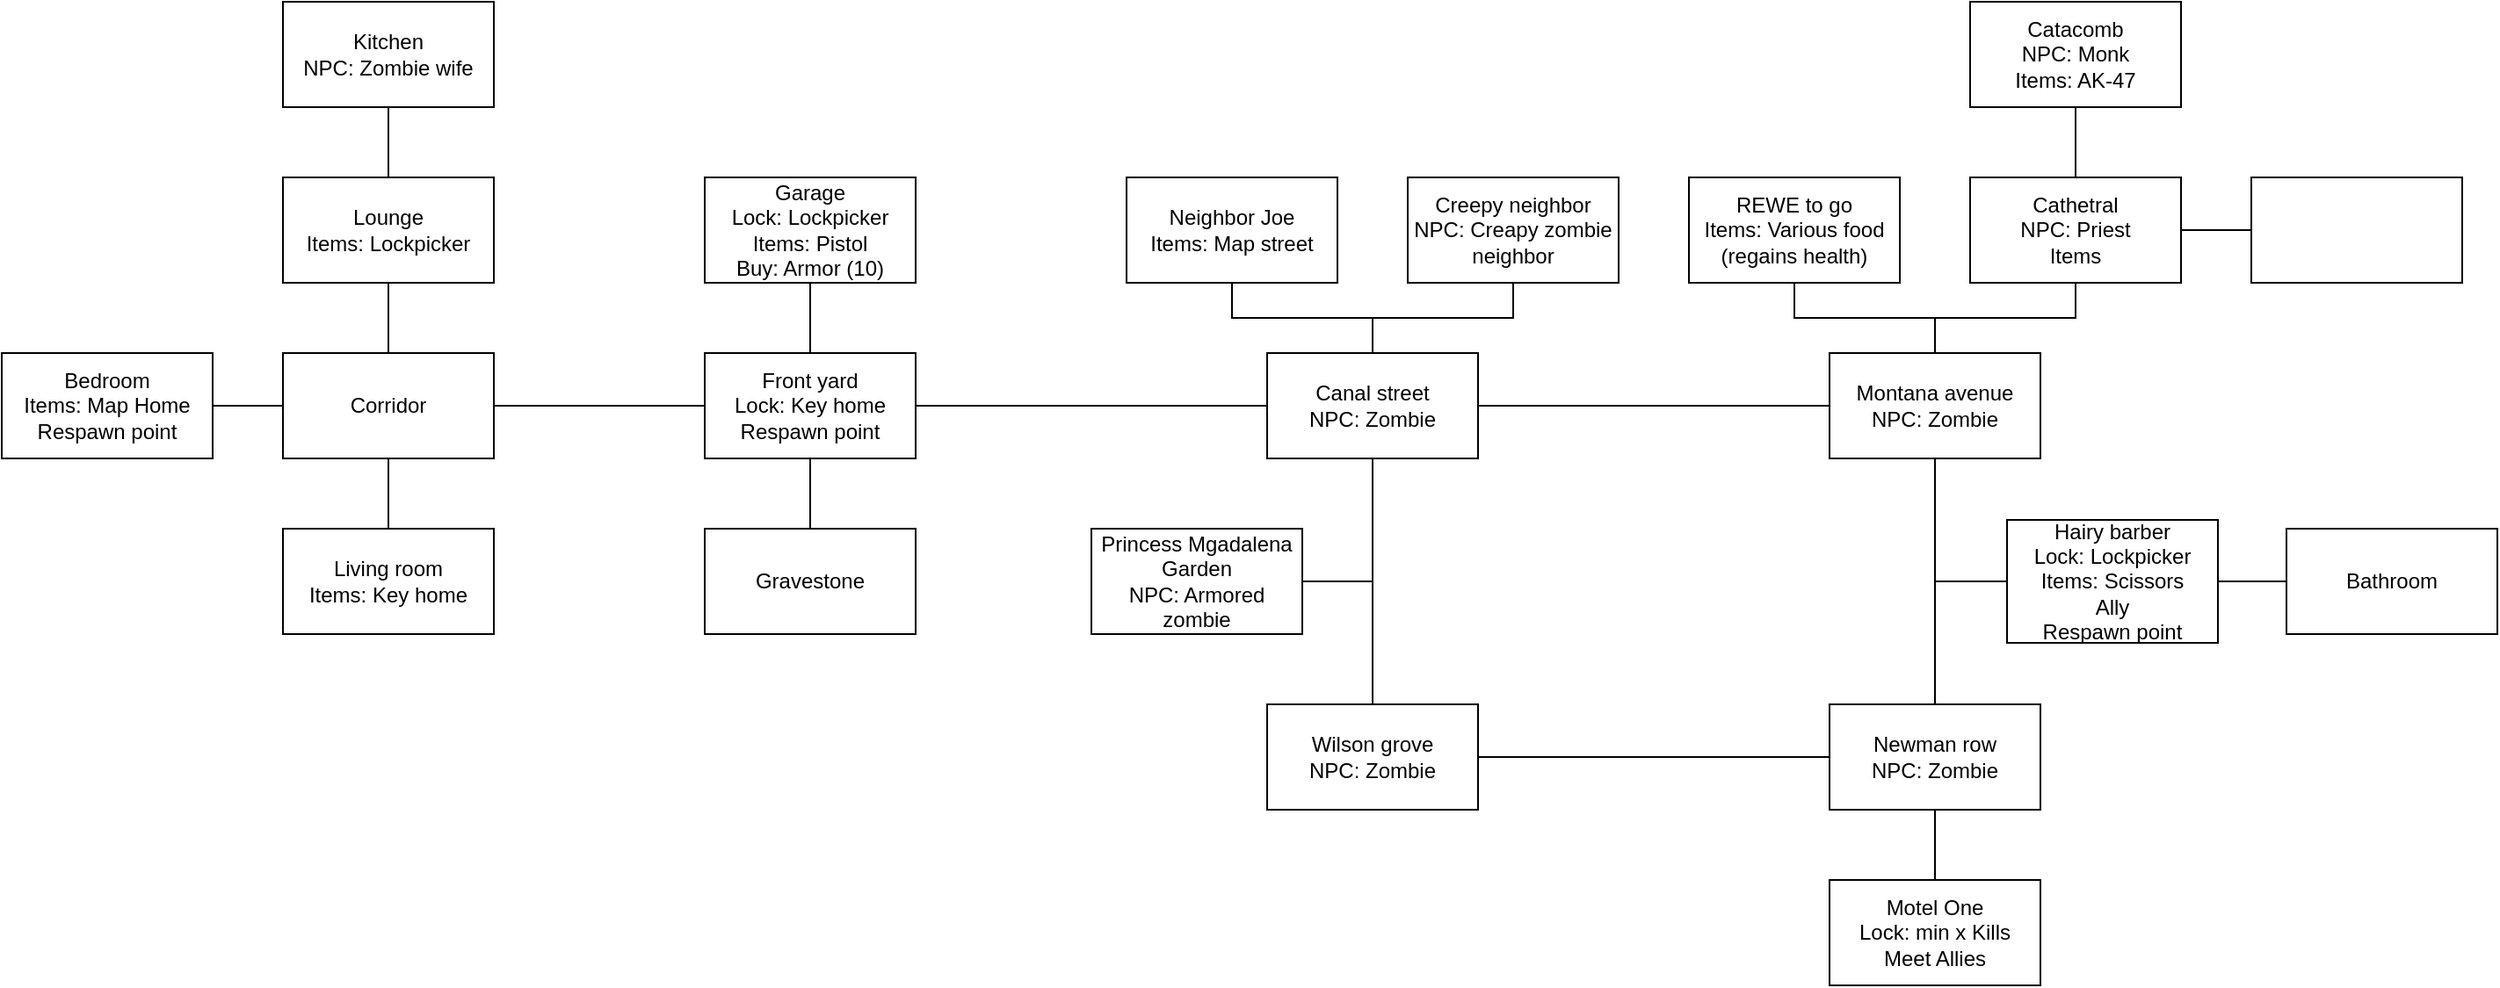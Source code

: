 <mxfile version="17.4.5" type="github">
  <diagram id="3-r2Yq1EkMLdfT2Eu1Ij" name="Page-1">
    <mxGraphModel dx="916" dy="744" grid="1" gridSize="10" guides="1" tooltips="1" connect="1" arrows="1" fold="1" page="1" pageScale="1" pageWidth="827" pageHeight="1169" math="0" shadow="0">
      <root>
        <mxCell id="0" />
        <mxCell id="1" parent="0" />
        <mxCell id="QgcJuCtuCY2u2TaKuLJd-7" style="edgeStyle=orthogonalEdgeStyle;rounded=0;orthogonalLoop=1;jettySize=auto;html=1;entryX=0;entryY=0.5;entryDx=0;entryDy=0;endArrow=none;endFill=0;" parent="1" source="QgcJuCtuCY2u2TaKuLJd-3" target="QgcJuCtuCY2u2TaKuLJd-6" edge="1">
          <mxGeometry relative="1" as="geometry" />
        </mxCell>
        <mxCell id="QgcJuCtuCY2u2TaKuLJd-3" value="&lt;div&gt;Bedroom&lt;/div&gt;&lt;div&gt;Items: Map Home&lt;br&gt;&lt;/div&gt;&lt;div&gt;Respawn point&lt;br&gt;&lt;/div&gt;" style="rounded=0;whiteSpace=wrap;html=1;" parent="1" vertex="1">
          <mxGeometry x="40" y="240" width="120" height="60" as="geometry" />
        </mxCell>
        <mxCell id="QgcJuCtuCY2u2TaKuLJd-4" value="&lt;div&gt;Kitchen&lt;/div&gt;&lt;div&gt;NPC: Zombie wife&lt;br&gt;&lt;/div&gt;" style="rounded=0;whiteSpace=wrap;html=1;" parent="1" vertex="1">
          <mxGeometry x="200" y="40" width="120" height="60" as="geometry" />
        </mxCell>
        <mxCell id="QgcJuCtuCY2u2TaKuLJd-9" style="edgeStyle=orthogonalEdgeStyle;rounded=0;orthogonalLoop=1;jettySize=auto;html=1;entryX=0.5;entryY=1;entryDx=0;entryDy=0;endArrow=none;endFill=0;" parent="1" source="QgcJuCtuCY2u2TaKuLJd-5" target="QgcJuCtuCY2u2TaKuLJd-4" edge="1">
          <mxGeometry relative="1" as="geometry" />
        </mxCell>
        <mxCell id="QgcJuCtuCY2u2TaKuLJd-5" value="&lt;div&gt;Lounge&lt;/div&gt;&lt;div&gt;Items: Lockpicker&lt;br&gt;&lt;/div&gt;" style="rounded=0;whiteSpace=wrap;html=1;" parent="1" vertex="1">
          <mxGeometry x="200" y="140" width="120" height="60" as="geometry" />
        </mxCell>
        <mxCell id="QgcJuCtuCY2u2TaKuLJd-8" style="edgeStyle=orthogonalEdgeStyle;rounded=0;orthogonalLoop=1;jettySize=auto;html=1;entryX=0.5;entryY=1;entryDx=0;entryDy=0;endArrow=none;endFill=0;" parent="1" source="QgcJuCtuCY2u2TaKuLJd-6" target="QgcJuCtuCY2u2TaKuLJd-5" edge="1">
          <mxGeometry relative="1" as="geometry" />
        </mxCell>
        <mxCell id="QgcJuCtuCY2u2TaKuLJd-11" style="edgeStyle=orthogonalEdgeStyle;rounded=0;orthogonalLoop=1;jettySize=auto;html=1;entryX=0.5;entryY=0;entryDx=0;entryDy=0;endArrow=none;endFill=0;" parent="1" source="QgcJuCtuCY2u2TaKuLJd-6" target="QgcJuCtuCY2u2TaKuLJd-10" edge="1">
          <mxGeometry relative="1" as="geometry">
            <Array as="points">
              <mxPoint x="260" y="340" />
              <mxPoint x="260" y="340" />
            </Array>
          </mxGeometry>
        </mxCell>
        <mxCell id="QgcJuCtuCY2u2TaKuLJd-13" style="edgeStyle=orthogonalEdgeStyle;rounded=0;orthogonalLoop=1;jettySize=auto;html=1;entryX=0;entryY=0.5;entryDx=0;entryDy=0;endArrow=none;endFill=0;" parent="1" source="QgcJuCtuCY2u2TaKuLJd-6" target="QgcJuCtuCY2u2TaKuLJd-12" edge="1">
          <mxGeometry relative="1" as="geometry" />
        </mxCell>
        <mxCell id="QgcJuCtuCY2u2TaKuLJd-6" value="Corridor" style="rounded=0;whiteSpace=wrap;html=1;" parent="1" vertex="1">
          <mxGeometry x="200" y="240" width="120" height="60" as="geometry" />
        </mxCell>
        <mxCell id="QgcJuCtuCY2u2TaKuLJd-10" value="&lt;div&gt;Living room&lt;/div&gt;&lt;div&gt;Items: Key home&lt;br&gt;&lt;/div&gt;" style="rounded=0;whiteSpace=wrap;html=1;" parent="1" vertex="1">
          <mxGeometry x="200" y="340" width="120" height="60" as="geometry" />
        </mxCell>
        <mxCell id="QgcJuCtuCY2u2TaKuLJd-15" style="edgeStyle=orthogonalEdgeStyle;rounded=0;orthogonalLoop=1;jettySize=auto;html=1;entryX=0.5;entryY=1;entryDx=0;entryDy=0;endArrow=none;endFill=0;" parent="1" source="QgcJuCtuCY2u2TaKuLJd-12" target="QgcJuCtuCY2u2TaKuLJd-14" edge="1">
          <mxGeometry relative="1" as="geometry" />
        </mxCell>
        <mxCell id="QgcJuCtuCY2u2TaKuLJd-17" style="edgeStyle=orthogonalEdgeStyle;rounded=0;orthogonalLoop=1;jettySize=auto;html=1;entryX=0.5;entryY=0;entryDx=0;entryDy=0;endArrow=none;endFill=0;" parent="1" source="QgcJuCtuCY2u2TaKuLJd-12" target="QgcJuCtuCY2u2TaKuLJd-16" edge="1">
          <mxGeometry relative="1" as="geometry" />
        </mxCell>
        <mxCell id="QgcJuCtuCY2u2TaKuLJd-19" style="edgeStyle=orthogonalEdgeStyle;rounded=0;orthogonalLoop=1;jettySize=auto;html=1;entryX=0;entryY=0.5;entryDx=0;entryDy=0;endArrow=none;endFill=0;" parent="1" source="QgcJuCtuCY2u2TaKuLJd-12" target="QgcJuCtuCY2u2TaKuLJd-18" edge="1">
          <mxGeometry relative="1" as="geometry" />
        </mxCell>
        <mxCell id="QgcJuCtuCY2u2TaKuLJd-12" value="&lt;div&gt;Front yard&lt;/div&gt;&lt;div&gt;Lock: Key home&lt;/div&gt;Respawn point" style="rounded=0;whiteSpace=wrap;html=1;" parent="1" vertex="1">
          <mxGeometry x="440" y="240" width="120" height="60" as="geometry" />
        </mxCell>
        <mxCell id="QgcJuCtuCY2u2TaKuLJd-14" value="&lt;div&gt;Garage&lt;/div&gt;&lt;div&gt;Lock: Lockpicker&lt;br&gt;&lt;/div&gt;&lt;div&gt;Items: Pistol&lt;br&gt;&lt;/div&gt;&lt;div&gt;Buy: Armor (10)&lt;br&gt;&lt;/div&gt;" style="rounded=0;whiteSpace=wrap;html=1;" parent="1" vertex="1">
          <mxGeometry x="440" y="140" width="120" height="60" as="geometry" />
        </mxCell>
        <mxCell id="QgcJuCtuCY2u2TaKuLJd-16" value="Gravestone" style="rounded=0;whiteSpace=wrap;html=1;" parent="1" vertex="1">
          <mxGeometry x="440" y="340" width="120" height="60" as="geometry" />
        </mxCell>
        <mxCell id="QgcJuCtuCY2u2TaKuLJd-21" style="edgeStyle=orthogonalEdgeStyle;rounded=0;orthogonalLoop=1;jettySize=auto;html=1;entryX=0.5;entryY=1;entryDx=0;entryDy=0;endArrow=none;endFill=0;" parent="1" source="QgcJuCtuCY2u2TaKuLJd-18" target="QgcJuCtuCY2u2TaKuLJd-20" edge="1">
          <mxGeometry relative="1" as="geometry" />
        </mxCell>
        <mxCell id="uyamcqGPg6rspYpmBii--2" style="edgeStyle=orthogonalEdgeStyle;rounded=0;orthogonalLoop=1;jettySize=auto;html=1;entryX=1;entryY=0.5;entryDx=0;entryDy=0;endArrow=none;endFill=0;" parent="1" source="QgcJuCtuCY2u2TaKuLJd-18" target="uyamcqGPg6rspYpmBii--1" edge="1">
          <mxGeometry relative="1" as="geometry" />
        </mxCell>
        <mxCell id="uyamcqGPg6rspYpmBii--5" style="edgeStyle=orthogonalEdgeStyle;rounded=0;orthogonalLoop=1;jettySize=auto;html=1;entryX=0.5;entryY=1;entryDx=0;entryDy=0;endArrow=none;endFill=0;" parent="1" source="QgcJuCtuCY2u2TaKuLJd-18" target="uyamcqGPg6rspYpmBii--4" edge="1">
          <mxGeometry relative="1" as="geometry" />
        </mxCell>
        <mxCell id="uyamcqGPg6rspYpmBii--6" style="edgeStyle=orthogonalEdgeStyle;rounded=0;orthogonalLoop=1;jettySize=auto;html=1;entryX=0;entryY=0.5;entryDx=0;entryDy=0;endArrow=none;endFill=0;" parent="1" source="QgcJuCtuCY2u2TaKuLJd-18" target="uyamcqGPg6rspYpmBii--3" edge="1">
          <mxGeometry relative="1" as="geometry" />
        </mxCell>
        <mxCell id="T5PmmsMg059Y0qM3ibLW-8" style="edgeStyle=orthogonalEdgeStyle;rounded=0;orthogonalLoop=1;jettySize=auto;html=1;entryX=0.5;entryY=0;entryDx=0;entryDy=0;endArrow=none;endFill=0;" edge="1" parent="1" source="QgcJuCtuCY2u2TaKuLJd-18" target="T5PmmsMg059Y0qM3ibLW-7">
          <mxGeometry relative="1" as="geometry" />
        </mxCell>
        <mxCell id="QgcJuCtuCY2u2TaKuLJd-18" value="&lt;div&gt;Canal street&lt;br&gt;&lt;/div&gt;NPC: Zombie" style="rounded=0;whiteSpace=wrap;html=1;" parent="1" vertex="1">
          <mxGeometry x="760" y="240" width="120" height="60" as="geometry" />
        </mxCell>
        <mxCell id="QgcJuCtuCY2u2TaKuLJd-20" value="&lt;div&gt;Neighbor Joe&lt;br&gt;&lt;/div&gt;Items: Map street" style="rounded=0;whiteSpace=wrap;html=1;" parent="1" vertex="1">
          <mxGeometry x="680" y="140" width="120" height="60" as="geometry" />
        </mxCell>
        <mxCell id="uyamcqGPg6rspYpmBii--1" value="&lt;div&gt;Princess Mgadalena Garden&lt;/div&gt;&lt;div&gt;NPC: Armored zombie&lt;br&gt;&lt;/div&gt;" style="rounded=0;whiteSpace=wrap;html=1;" parent="1" vertex="1">
          <mxGeometry x="660" y="340" width="120" height="60" as="geometry" />
        </mxCell>
        <mxCell id="1R7nhX6g1NE3NOyLdp_M-2" style="edgeStyle=orthogonalEdgeStyle;rounded=0;orthogonalLoop=1;jettySize=auto;html=1;entryX=0;entryY=0.5;entryDx=0;entryDy=0;endArrow=none;endFill=0;" parent="1" source="uyamcqGPg6rspYpmBii--3" target="1R7nhX6g1NE3NOyLdp_M-1" edge="1">
          <mxGeometry relative="1" as="geometry" />
        </mxCell>
        <mxCell id="T5PmmsMg059Y0qM3ibLW-2" style="edgeStyle=orthogonalEdgeStyle;rounded=0;orthogonalLoop=1;jettySize=auto;html=1;entryX=0.5;entryY=1;entryDx=0;entryDy=0;endArrow=none;endFill=0;" edge="1" parent="1" source="uyamcqGPg6rspYpmBii--3" target="T5PmmsMg059Y0qM3ibLW-1">
          <mxGeometry relative="1" as="geometry" />
        </mxCell>
        <mxCell id="T5PmmsMg059Y0qM3ibLW-4" style="edgeStyle=orthogonalEdgeStyle;rounded=0;orthogonalLoop=1;jettySize=auto;html=1;entryX=0.5;entryY=1;entryDx=0;entryDy=0;endArrow=none;endFill=0;" edge="1" parent="1" source="uyamcqGPg6rspYpmBii--3" target="T5PmmsMg059Y0qM3ibLW-3">
          <mxGeometry relative="1" as="geometry" />
        </mxCell>
        <mxCell id="T5PmmsMg059Y0qM3ibLW-6" style="edgeStyle=orthogonalEdgeStyle;rounded=0;orthogonalLoop=1;jettySize=auto;html=1;entryX=0.5;entryY=0;entryDx=0;entryDy=0;endArrow=none;endFill=0;" edge="1" parent="1" source="uyamcqGPg6rspYpmBii--3" target="T5PmmsMg059Y0qM3ibLW-5">
          <mxGeometry relative="1" as="geometry" />
        </mxCell>
        <mxCell id="uyamcqGPg6rspYpmBii--3" value="&lt;div&gt;&lt;span itemprop=&quot;text&quot;&gt;Montana avenue&lt;/span&gt;&lt;/div&gt;NPC: Zombie" style="rounded=0;whiteSpace=wrap;html=1;" parent="1" vertex="1">
          <mxGeometry x="1080" y="240" width="120" height="60" as="geometry" />
        </mxCell>
        <mxCell id="uyamcqGPg6rspYpmBii--4" value="&lt;div&gt;Creepy neighbor&lt;/div&gt;&lt;div&gt;NPC: Creapy zombie neighbor&lt;/div&gt;" style="rounded=0;whiteSpace=wrap;html=1;" parent="1" vertex="1">
          <mxGeometry x="840" y="140" width="120" height="60" as="geometry" />
        </mxCell>
        <mxCell id="1R7nhX6g1NE3NOyLdp_M-1" value="&lt;div&gt;Hairy barber&lt;/div&gt;&lt;div&gt;Lock: Lockpicker&lt;br&gt;&lt;/div&gt;&lt;div&gt;Items: Scissors&lt;/div&gt;&lt;div&gt;Ally&lt;br&gt;&lt;/div&gt;&lt;div&gt;Respawn point&lt;br&gt;&lt;/div&gt;" style="rounded=0;whiteSpace=wrap;html=1;" parent="1" vertex="1">
          <mxGeometry x="1181" y="335" width="120" height="70" as="geometry" />
        </mxCell>
        <mxCell id="T5PmmsMg059Y0qM3ibLW-15" style="edgeStyle=orthogonalEdgeStyle;rounded=0;orthogonalLoop=1;jettySize=auto;html=1;entryX=0;entryY=0.5;entryDx=0;entryDy=0;endArrow=none;endFill=0;exitX=1;exitY=0.5;exitDx=0;exitDy=0;" edge="1" parent="1" source="1R7nhX6g1NE3NOyLdp_M-1" target="T5PmmsMg059Y0qM3ibLW-14">
          <mxGeometry relative="1" as="geometry" />
        </mxCell>
        <mxCell id="T5PmmsMg059Y0qM3ibLW-1" value="&lt;div&gt;REWE to go&lt;/div&gt;Items: Various food (regains health)" style="rounded=0;whiteSpace=wrap;html=1;" vertex="1" parent="1">
          <mxGeometry x="1000" y="140" width="120" height="60" as="geometry" />
        </mxCell>
        <mxCell id="T5PmmsMg059Y0qM3ibLW-17" style="edgeStyle=none;rounded=0;orthogonalLoop=1;jettySize=auto;html=1;entryX=0.5;entryY=1;entryDx=0;entryDy=0;endArrow=none;endFill=0;" edge="1" parent="1" source="T5PmmsMg059Y0qM3ibLW-3" target="T5PmmsMg059Y0qM3ibLW-16">
          <mxGeometry relative="1" as="geometry" />
        </mxCell>
        <mxCell id="T5PmmsMg059Y0qM3ibLW-19" style="edgeStyle=orthogonalEdgeStyle;rounded=0;orthogonalLoop=1;jettySize=auto;html=1;entryX=0;entryY=0.5;entryDx=0;entryDy=0;endArrow=none;endFill=0;" edge="1" parent="1" source="T5PmmsMg059Y0qM3ibLW-3" target="T5PmmsMg059Y0qM3ibLW-18">
          <mxGeometry relative="1" as="geometry" />
        </mxCell>
        <mxCell id="T5PmmsMg059Y0qM3ibLW-3" value="&lt;div&gt;Cathetral&lt;/div&gt;&lt;div&gt;NPC: Priest&lt;/div&gt;&lt;div&gt;Items&lt;br&gt;&lt;/div&gt;" style="rounded=0;whiteSpace=wrap;html=1;" vertex="1" parent="1">
          <mxGeometry x="1160" y="140" width="120" height="60" as="geometry" />
        </mxCell>
        <mxCell id="T5PmmsMg059Y0qM3ibLW-13" style="edgeStyle=none;rounded=0;orthogonalLoop=1;jettySize=auto;html=1;entryX=0.5;entryY=0;entryDx=0;entryDy=0;endArrow=none;endFill=0;" edge="1" parent="1" source="T5PmmsMg059Y0qM3ibLW-5" target="T5PmmsMg059Y0qM3ibLW-12">
          <mxGeometry relative="1" as="geometry" />
        </mxCell>
        <mxCell id="T5PmmsMg059Y0qM3ibLW-5" value="&lt;div&gt;Newman row&lt;/div&gt;NPC: Zombie" style="rounded=0;whiteSpace=wrap;html=1;" vertex="1" parent="1">
          <mxGeometry x="1080" y="440" width="120" height="60" as="geometry" />
        </mxCell>
        <mxCell id="T5PmmsMg059Y0qM3ibLW-10" style="edgeStyle=orthogonalEdgeStyle;rounded=0;orthogonalLoop=1;jettySize=auto;html=1;entryX=0;entryY=0.5;entryDx=0;entryDy=0;endArrow=none;endFill=0;" edge="1" parent="1" source="T5PmmsMg059Y0qM3ibLW-7" target="T5PmmsMg059Y0qM3ibLW-5">
          <mxGeometry relative="1" as="geometry" />
        </mxCell>
        <mxCell id="T5PmmsMg059Y0qM3ibLW-7" value="&lt;div&gt;Wilson grove&lt;/div&gt;NPC: Zombie" style="rounded=0;whiteSpace=wrap;html=1;" vertex="1" parent="1">
          <mxGeometry x="760" y="440" width="120" height="60" as="geometry" />
        </mxCell>
        <mxCell id="T5PmmsMg059Y0qM3ibLW-12" value="&lt;div&gt;Motel One&lt;/div&gt;&lt;div&gt;Lock: min x Kills&lt;br&gt;&lt;/div&gt;&lt;div&gt;Meet Allies&lt;br&gt;&lt;/div&gt;" style="rounded=0;whiteSpace=wrap;html=1;" vertex="1" parent="1">
          <mxGeometry x="1080" y="540" width="120" height="60" as="geometry" />
        </mxCell>
        <mxCell id="T5PmmsMg059Y0qM3ibLW-14" value="Bathroom" style="rounded=0;whiteSpace=wrap;html=1;" vertex="1" parent="1">
          <mxGeometry x="1340" y="340" width="120" height="60" as="geometry" />
        </mxCell>
        <mxCell id="T5PmmsMg059Y0qM3ibLW-16" value="&lt;div&gt;Catacomb&lt;/div&gt;&lt;div&gt;NPC: Monk&lt;br&gt;&lt;/div&gt;Items: AK-47" style="rounded=0;whiteSpace=wrap;html=1;" vertex="1" parent="1">
          <mxGeometry x="1160" y="40" width="120" height="60" as="geometry" />
        </mxCell>
        <mxCell id="T5PmmsMg059Y0qM3ibLW-18" value="" style="rounded=0;whiteSpace=wrap;html=1;" vertex="1" parent="1">
          <mxGeometry x="1320" y="140" width="120" height="60" as="geometry" />
        </mxCell>
      </root>
    </mxGraphModel>
  </diagram>
</mxfile>
